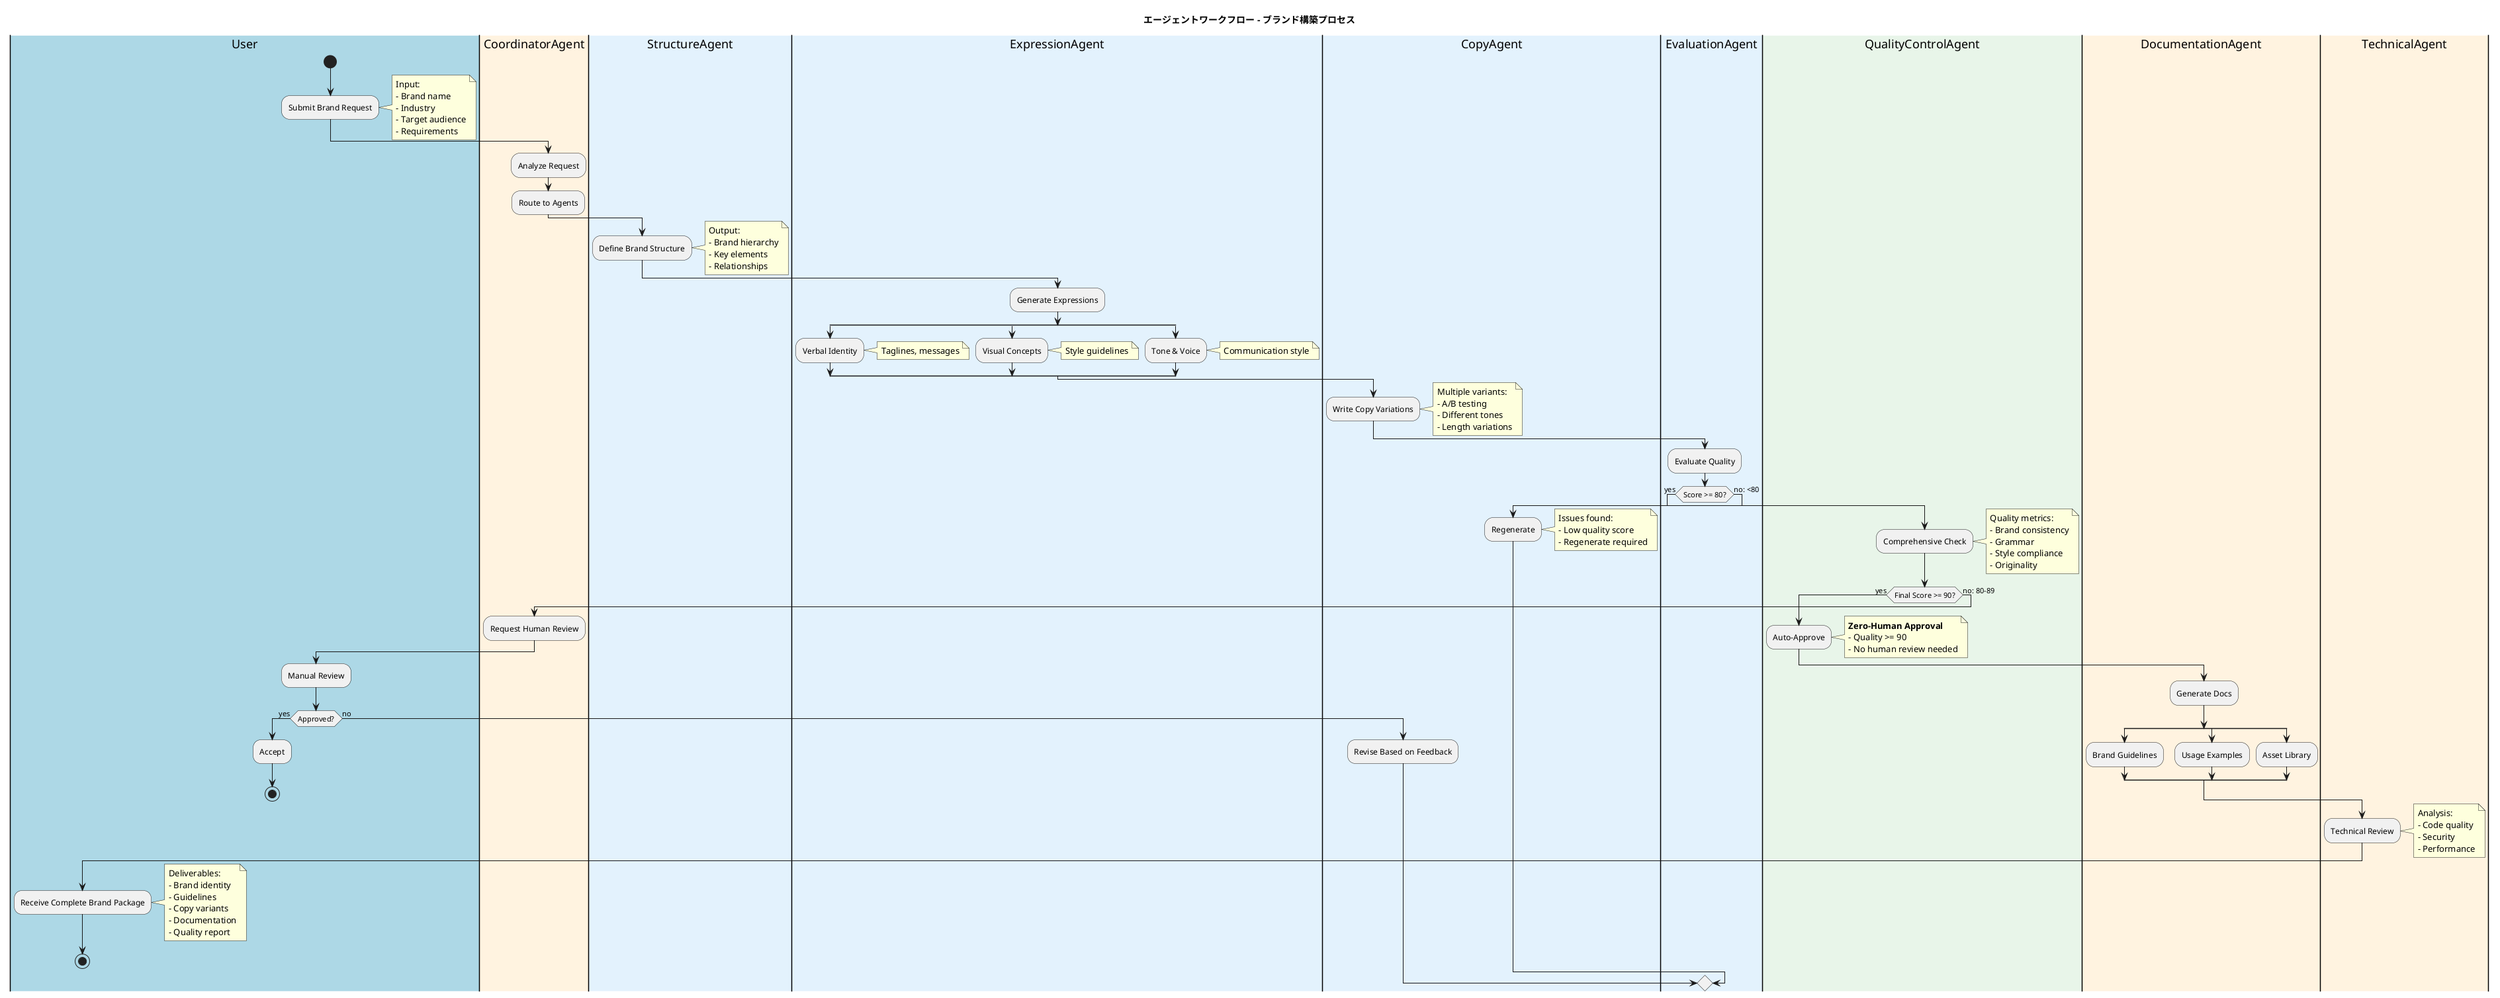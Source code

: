 @startuml Agent Workflow

title エージェントワークフロー - ブランド構築プロセス

|#LightBlue|User|
start
:Submit Brand Request;
note right
  Input:
  - Brand name
  - Industry
  - Target audience
  - Requirements
end note

|#FFF3E0|CoordinatorAgent|
:Analyze Request;
:Route to Agents;

|#E3F2FD|StructureAgent|
:Define Brand Structure;
note right
  Output:
  - Brand hierarchy
  - Key elements
  - Relationships
end note

|#E3F2FD|ExpressionAgent|
:Generate Expressions;
split
  :Verbal Identity;
  note right: Taglines, messages
split again
  :Visual Concepts;
  note right: Style guidelines
split again
  :Tone & Voice;
  note right: Communication style
end split

|#E3F2FD|CopyAgent|
:Write Copy Variations;
note right
  Multiple variants:
  - A/B testing
  - Different tones
  - Length variations
end note

|#E3F2FD|EvaluationAgent|
:Evaluate Quality;
if (Score >= 80?) then (yes)
  |#E8F5E9|QualityControlAgent|
  :Comprehensive Check;
  note right
    Quality metrics:
    - Brand consistency
    - Grammar
    - Style compliance
    - Originality
  end note

  if (Final Score >= 90?) then (yes)
    :Auto-Approve;
    note right
      **Zero-Human Approval**
      - Quality >= 90
      - No human review needed
    end note

    |#FFF3E0|DocumentationAgent|
    :Generate Docs;
    split
      :Brand Guidelines;
    split again
      :Usage Examples;
    split again
      :Asset Library;
    end split

    |#FFF3E0|TechnicalAgent|
    :Technical Review;
    note right
      Analysis:
      - Code quality
      - Security
      - Performance
    end note

    |#LightBlue|User|
    :Receive Complete Brand Package;
    note right
      Deliverables:
      - Brand identity
      - Guidelines
      - Copy variants
      - Documentation
      - Quality report
    end note
    stop

  else (no: 80-89)
    |#FFF3E0|CoordinatorAgent|
    :Request Human Review;
    |User|
    :Manual Review;
    if (Approved?) then (yes)
      :Accept;
      stop
    else (no)
      |#E3F2FD|CopyAgent|
      :Revise Based on Feedback;
    endif
  endif

else (no: <80)
  |#E3F2FD|CopyAgent|
  :Regenerate;
  note right
    Issues found:
    - Low quality score
    - Regenerate required
  end note
endif

@enduml
